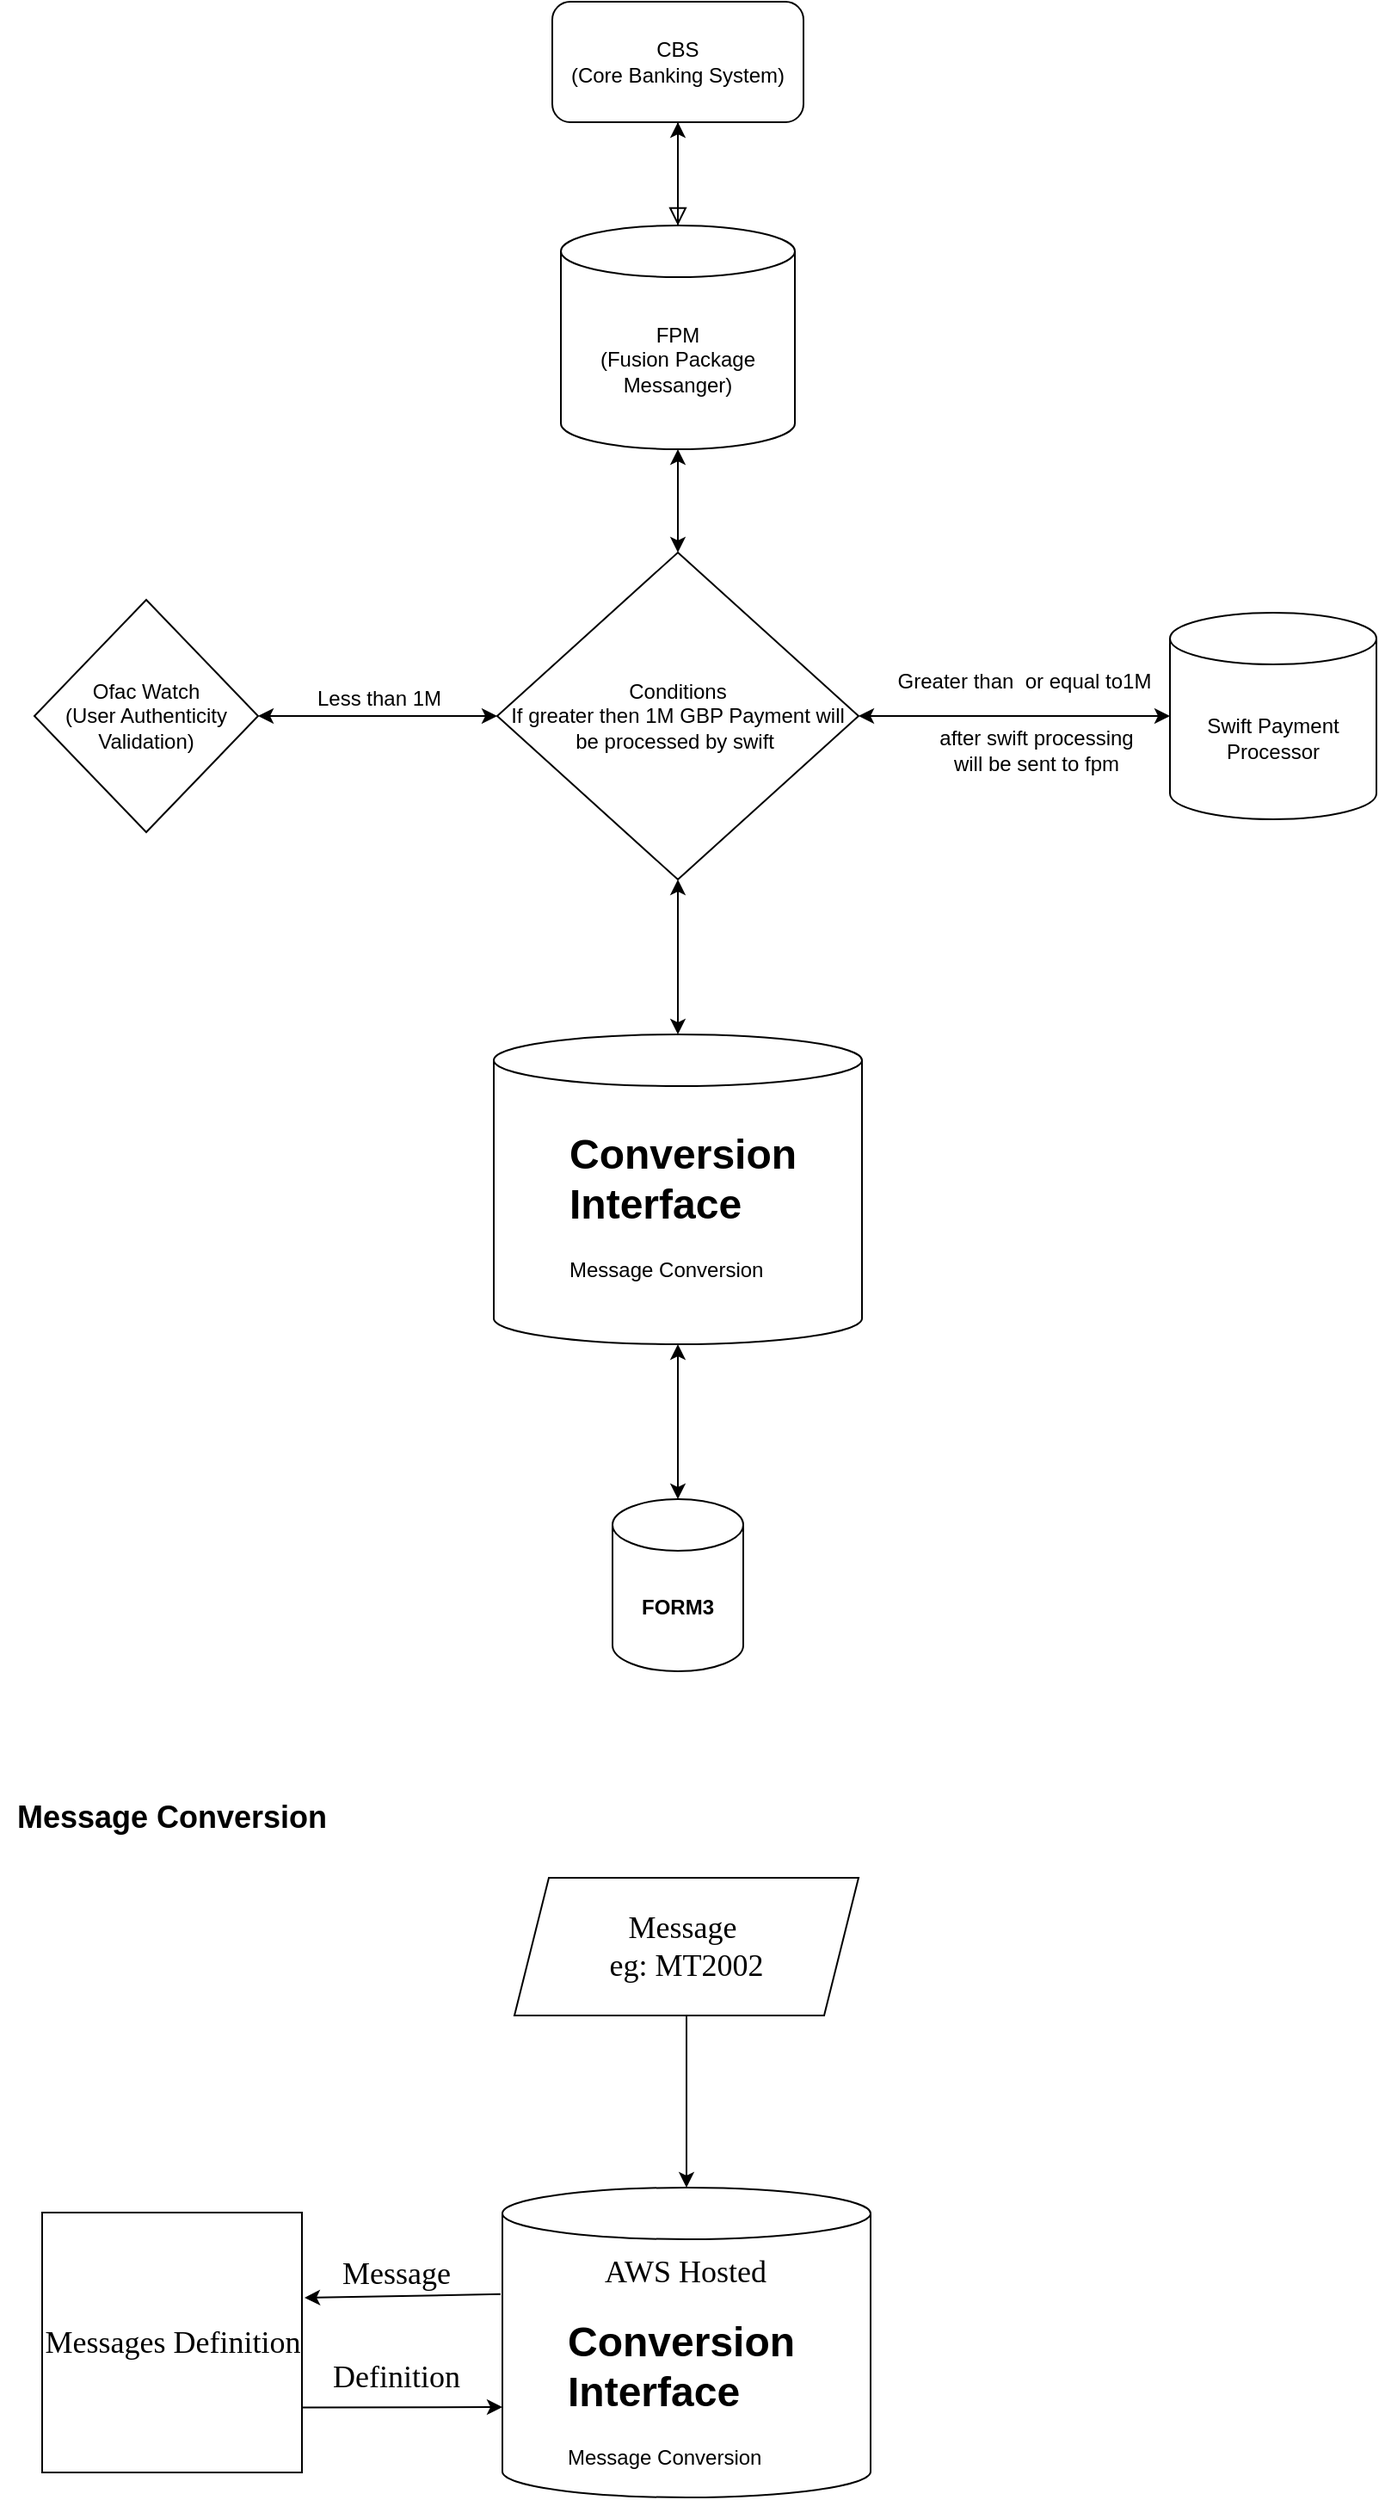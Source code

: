 <mxfile version="20.3.6" type="github">
  <diagram id="C5RBs43oDa-KdzZeNtuy" name="Page-1">
    <mxGraphModel dx="1422" dy="794" grid="1" gridSize="10" guides="1" tooltips="1" connect="1" arrows="1" fold="1" page="1" pageScale="1" pageWidth="827" pageHeight="1169" math="0" shadow="0">
      <root>
        <mxCell id="WIyWlLk6GJQsqaUBKTNV-0" />
        <mxCell id="WIyWlLk6GJQsqaUBKTNV-1" parent="WIyWlLk6GJQsqaUBKTNV-0" />
        <mxCell id="WIyWlLk6GJQsqaUBKTNV-2" value="" style="rounded=0;html=1;jettySize=auto;orthogonalLoop=1;fontSize=11;endArrow=block;endFill=0;endSize=8;strokeWidth=1;shadow=0;labelBackgroundColor=none;edgeStyle=orthogonalEdgeStyle;" parent="WIyWlLk6GJQsqaUBKTNV-1" source="WIyWlLk6GJQsqaUBKTNV-3" edge="1">
          <mxGeometry relative="1" as="geometry">
            <mxPoint x="414" y="170" as="targetPoint" />
          </mxGeometry>
        </mxCell>
        <mxCell id="WIyWlLk6GJQsqaUBKTNV-3" value="CBS&lt;br&gt;(Core Banking System)" style="rounded=1;whiteSpace=wrap;html=1;fontSize=12;glass=0;strokeWidth=1;shadow=0;" parent="WIyWlLk6GJQsqaUBKTNV-1" vertex="1">
          <mxGeometry x="341" y="40" width="146" height="70" as="geometry" />
        </mxCell>
        <mxCell id="8xc5v8LuwtwjrPXEEQ5e-2" value="" style="edgeStyle=orthogonalEdgeStyle;rounded=0;orthogonalLoop=1;jettySize=auto;html=1;" edge="1" parent="WIyWlLk6GJQsqaUBKTNV-1" source="8xc5v8LuwtwjrPXEEQ5e-0" target="WIyWlLk6GJQsqaUBKTNV-3">
          <mxGeometry relative="1" as="geometry" />
        </mxCell>
        <mxCell id="8xc5v8LuwtwjrPXEEQ5e-0" value="FPM&lt;br&gt;(Fusion Package Messanger)" style="shape=cylinder3;whiteSpace=wrap;html=1;boundedLbl=1;backgroundOutline=1;size=15;" vertex="1" parent="WIyWlLk6GJQsqaUBKTNV-1">
          <mxGeometry x="346" y="170" width="136" height="130" as="geometry" />
        </mxCell>
        <mxCell id="8xc5v8LuwtwjrPXEEQ5e-1" value="Conditions&lt;br&gt;If greater then 1M GBP Payment will be processed by swift&amp;nbsp;" style="rhombus;whiteSpace=wrap;html=1;" vertex="1" parent="WIyWlLk6GJQsqaUBKTNV-1">
          <mxGeometry x="309" y="360" width="210" height="190" as="geometry" />
        </mxCell>
        <mxCell id="8xc5v8LuwtwjrPXEEQ5e-4" value="" style="endArrow=classic;startArrow=classic;html=1;rounded=0;entryX=0.5;entryY=1;entryDx=0;entryDy=0;entryPerimeter=0;" edge="1" parent="WIyWlLk6GJQsqaUBKTNV-1" source="8xc5v8LuwtwjrPXEEQ5e-1" target="8xc5v8LuwtwjrPXEEQ5e-0">
          <mxGeometry width="50" height="50" relative="1" as="geometry">
            <mxPoint x="390" y="400" as="sourcePoint" />
            <mxPoint x="440" y="350" as="targetPoint" />
          </mxGeometry>
        </mxCell>
        <mxCell id="8xc5v8LuwtwjrPXEEQ5e-8" value="" style="endArrow=classic;startArrow=classic;html=1;rounded=0;entryX=0;entryY=0.5;entryDx=0;entryDy=0;" edge="1" parent="WIyWlLk6GJQsqaUBKTNV-1" target="8xc5v8LuwtwjrPXEEQ5e-1">
          <mxGeometry width="50" height="50" relative="1" as="geometry">
            <mxPoint x="170" y="455" as="sourcePoint" />
            <mxPoint x="280.711" y="455" as="targetPoint" />
          </mxGeometry>
        </mxCell>
        <mxCell id="8xc5v8LuwtwjrPXEEQ5e-9" value="Less than 1M" style="text;html=1;align=center;verticalAlign=middle;resizable=0;points=[];autosize=1;strokeColor=none;fillColor=none;" vertex="1" parent="WIyWlLk6GJQsqaUBKTNV-1">
          <mxGeometry x="190" y="430" width="100" height="30" as="geometry" />
        </mxCell>
        <mxCell id="8xc5v8LuwtwjrPXEEQ5e-11" value="Swift Payment Processor" style="shape=cylinder3;whiteSpace=wrap;html=1;boundedLbl=1;backgroundOutline=1;size=15;" vertex="1" parent="WIyWlLk6GJQsqaUBKTNV-1">
          <mxGeometry x="700" y="395" width="120" height="120" as="geometry" />
        </mxCell>
        <mxCell id="8xc5v8LuwtwjrPXEEQ5e-12" value="Greater than&amp;nbsp; or equal to1M" style="text;html=1;align=center;verticalAlign=middle;resizable=0;points=[];autosize=1;strokeColor=none;fillColor=none;" vertex="1" parent="WIyWlLk6GJQsqaUBKTNV-1">
          <mxGeometry x="530" y="420" width="170" height="30" as="geometry" />
        </mxCell>
        <mxCell id="8xc5v8LuwtwjrPXEEQ5e-14" value="" style="endArrow=classic;startArrow=classic;html=1;rounded=0;entryX=0;entryY=0.5;entryDx=0;entryDy=0;entryPerimeter=0;exitX=1;exitY=0.5;exitDx=0;exitDy=0;" edge="1" parent="WIyWlLk6GJQsqaUBKTNV-1" source="8xc5v8LuwtwjrPXEEQ5e-1" target="8xc5v8LuwtwjrPXEEQ5e-11">
          <mxGeometry width="50" height="50" relative="1" as="geometry">
            <mxPoint x="520" y="490" as="sourcePoint" />
            <mxPoint x="570" y="440" as="targetPoint" />
          </mxGeometry>
        </mxCell>
        <mxCell id="8xc5v8LuwtwjrPXEEQ5e-16" value="Ofac Watch&lt;br&gt;(User Authenticity Validation)" style="rhombus;whiteSpace=wrap;html=1;" vertex="1" parent="WIyWlLk6GJQsqaUBKTNV-1">
          <mxGeometry x="40" y="387.5" width="130" height="135" as="geometry" />
        </mxCell>
        <mxCell id="8xc5v8LuwtwjrPXEEQ5e-18" value="" style="endArrow=classic;startArrow=classic;html=1;rounded=0;exitX=0.5;exitY=0;exitDx=0;exitDy=0;exitPerimeter=0;" edge="1" parent="WIyWlLk6GJQsqaUBKTNV-1" source="8xc5v8LuwtwjrPXEEQ5e-19">
          <mxGeometry width="50" height="50" relative="1" as="geometry">
            <mxPoint x="414" y="660" as="sourcePoint" />
            <mxPoint x="414" y="550" as="targetPoint" />
          </mxGeometry>
        </mxCell>
        <mxCell id="8xc5v8LuwtwjrPXEEQ5e-19" value="" style="shape=cylinder3;whiteSpace=wrap;html=1;boundedLbl=1;backgroundOutline=1;size=15;" vertex="1" parent="WIyWlLk6GJQsqaUBKTNV-1">
          <mxGeometry x="307" y="640" width="214" height="180" as="geometry" />
        </mxCell>
        <mxCell id="8xc5v8LuwtwjrPXEEQ5e-20" value="after swift processing &lt;br&gt;will be sent to fpm" style="text;html=1;align=center;verticalAlign=middle;resizable=0;points=[];autosize=1;strokeColor=none;fillColor=none;" vertex="1" parent="WIyWlLk6GJQsqaUBKTNV-1">
          <mxGeometry x="552" y="455" width="140" height="40" as="geometry" />
        </mxCell>
        <mxCell id="8xc5v8LuwtwjrPXEEQ5e-21" value="&lt;h1&gt;Conversion Interface&lt;/h1&gt;&lt;p&gt;Message Conversion&amp;nbsp;&lt;/p&gt;" style="text;html=1;strokeColor=none;fillColor=none;spacing=5;spacingTop=-20;whiteSpace=wrap;overflow=hidden;rounded=0;" vertex="1" parent="WIyWlLk6GJQsqaUBKTNV-1">
          <mxGeometry x="346" y="690" width="149" height="100" as="geometry" />
        </mxCell>
        <mxCell id="8xc5v8LuwtwjrPXEEQ5e-23" value="" style="endArrow=classic;startArrow=classic;html=1;rounded=0;entryX=0.5;entryY=1;entryDx=0;entryDy=0;entryPerimeter=0;" edge="1" parent="WIyWlLk6GJQsqaUBKTNV-1" target="8xc5v8LuwtwjrPXEEQ5e-19">
          <mxGeometry width="50" height="50" relative="1" as="geometry">
            <mxPoint x="414" y="910" as="sourcePoint" />
            <mxPoint x="440" y="830" as="targetPoint" />
          </mxGeometry>
        </mxCell>
        <mxCell id="8xc5v8LuwtwjrPXEEQ5e-24" value="&lt;b&gt;FORM3&lt;/b&gt;" style="shape=cylinder3;whiteSpace=wrap;html=1;boundedLbl=1;backgroundOutline=1;size=15;" vertex="1" parent="WIyWlLk6GJQsqaUBKTNV-1">
          <mxGeometry x="376" y="910" width="76" height="100" as="geometry" />
        </mxCell>
        <mxCell id="8xc5v8LuwtwjrPXEEQ5e-25" value="&lt;b&gt;&lt;font style=&quot;font-size: 18px;&quot;&gt;Message Conversion&lt;/font&gt;&lt;/b&gt;" style="text;html=1;strokeColor=none;fillColor=none;align=center;verticalAlign=middle;whiteSpace=wrap;rounded=0;" vertex="1" parent="WIyWlLk6GJQsqaUBKTNV-1">
          <mxGeometry x="20" y="1080" width="200" height="30" as="geometry" />
        </mxCell>
        <mxCell id="8xc5v8LuwtwjrPXEEQ5e-27" value="" style="shape=cylinder3;whiteSpace=wrap;html=1;boundedLbl=1;backgroundOutline=1;size=15;" vertex="1" parent="WIyWlLk6GJQsqaUBKTNV-1">
          <mxGeometry x="312" y="1310" width="214" height="180" as="geometry" />
        </mxCell>
        <mxCell id="8xc5v8LuwtwjrPXEEQ5e-28" value="&lt;h1&gt;Conversion Interface&lt;/h1&gt;&lt;p&gt;Message Conversion&amp;nbsp;&lt;/p&gt;" style="text;html=1;strokeColor=none;fillColor=none;spacing=5;spacingTop=-20;whiteSpace=wrap;overflow=hidden;rounded=0;" vertex="1" parent="WIyWlLk6GJQsqaUBKTNV-1">
          <mxGeometry x="344.5" y="1380" width="149" height="100" as="geometry" />
        </mxCell>
        <mxCell id="8xc5v8LuwtwjrPXEEQ5e-30" style="edgeStyle=orthogonalEdgeStyle;rounded=0;orthogonalLoop=1;jettySize=auto;html=1;exitX=0.5;exitY=1;exitDx=0;exitDy=0;entryX=0.5;entryY=0;entryDx=0;entryDy=0;entryPerimeter=0;fontFamily=Georgia;fontSize=18;" edge="1" parent="WIyWlLk6GJQsqaUBKTNV-1" source="8xc5v8LuwtwjrPXEEQ5e-29" target="8xc5v8LuwtwjrPXEEQ5e-27">
          <mxGeometry relative="1" as="geometry" />
        </mxCell>
        <mxCell id="8xc5v8LuwtwjrPXEEQ5e-29" value="Message&amp;nbsp;&lt;br&gt;eg: MT2002" style="shape=parallelogram;perimeter=parallelogramPerimeter;whiteSpace=wrap;html=1;fixedSize=1;fontFamily=Georgia;fontSize=18;" vertex="1" parent="WIyWlLk6GJQsqaUBKTNV-1">
          <mxGeometry x="319" y="1130" width="200" height="80" as="geometry" />
        </mxCell>
        <mxCell id="8xc5v8LuwtwjrPXEEQ5e-33" value="AWS Hosted" style="text;html=1;strokeColor=none;fillColor=none;align=center;verticalAlign=middle;whiteSpace=wrap;rounded=0;fontFamily=Georgia;fontSize=18;" vertex="1" parent="WIyWlLk6GJQsqaUBKTNV-1">
          <mxGeometry x="354" y="1344" width="129" height="30" as="geometry" />
        </mxCell>
        <mxCell id="8xc5v8LuwtwjrPXEEQ5e-34" value="Messages Definition" style="whiteSpace=wrap;html=1;aspect=fixed;fontFamily=Georgia;fontSize=18;" vertex="1" parent="WIyWlLk6GJQsqaUBKTNV-1">
          <mxGeometry x="44.5" y="1324.5" width="151" height="151" as="geometry" />
        </mxCell>
        <mxCell id="8xc5v8LuwtwjrPXEEQ5e-35" value="" style="endArrow=classic;html=1;rounded=0;fontFamily=Georgia;fontSize=18;entryX=0;entryY=0;entryDx=0;entryDy=127.5;entryPerimeter=0;exitX=1;exitY=0.75;exitDx=0;exitDy=0;" edge="1" parent="WIyWlLk6GJQsqaUBKTNV-1" source="8xc5v8LuwtwjrPXEEQ5e-34" target="8xc5v8LuwtwjrPXEEQ5e-27">
          <mxGeometry width="50" height="50" relative="1" as="geometry">
            <mxPoint x="200" y="1440" as="sourcePoint" />
            <mxPoint x="250" y="1390" as="targetPoint" />
          </mxGeometry>
        </mxCell>
        <mxCell id="8xc5v8LuwtwjrPXEEQ5e-36" value="" style="endArrow=classic;html=1;rounded=0;fontFamily=Georgia;fontSize=18;entryX=1.01;entryY=0.328;entryDx=0;entryDy=0;entryPerimeter=0;exitX=-0.005;exitY=0.344;exitDx=0;exitDy=0;exitPerimeter=0;" edge="1" parent="WIyWlLk6GJQsqaUBKTNV-1" source="8xc5v8LuwtwjrPXEEQ5e-27" target="8xc5v8LuwtwjrPXEEQ5e-34">
          <mxGeometry width="50" height="50" relative="1" as="geometry">
            <mxPoint x="220" y="1424" as="sourcePoint" />
            <mxPoint x="270" y="1374" as="targetPoint" />
          </mxGeometry>
        </mxCell>
        <mxCell id="8xc5v8LuwtwjrPXEEQ5e-37" value="Message" style="text;html=1;align=center;verticalAlign=middle;resizable=0;points=[];autosize=1;strokeColor=none;fillColor=none;fontSize=18;fontFamily=Georgia;" vertex="1" parent="WIyWlLk6GJQsqaUBKTNV-1">
          <mxGeometry x="205" y="1340" width="90" height="40" as="geometry" />
        </mxCell>
        <mxCell id="8xc5v8LuwtwjrPXEEQ5e-38" value="Definition" style="text;html=1;align=center;verticalAlign=middle;resizable=0;points=[];autosize=1;strokeColor=none;fillColor=none;fontSize=18;fontFamily=Georgia;" vertex="1" parent="WIyWlLk6GJQsqaUBKTNV-1">
          <mxGeometry x="200" y="1400" width="100" height="40" as="geometry" />
        </mxCell>
      </root>
    </mxGraphModel>
  </diagram>
</mxfile>
